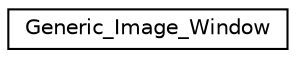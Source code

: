 digraph "Graphical Class Hierarchy"
{
 // LATEX_PDF_SIZE
  edge [fontname="Helvetica",fontsize="10",labelfontname="Helvetica",labelfontsize="10"];
  node [fontname="Helvetica",fontsize="10",shape=record];
  rankdir="LR";
  Node0 [label="Generic_Image_Window",height=0.2,width=0.4,color="black", fillcolor="white", style="filled",URL="$dc/db5/classGeneric__Image__Window.html",tooltip=" "];
}
